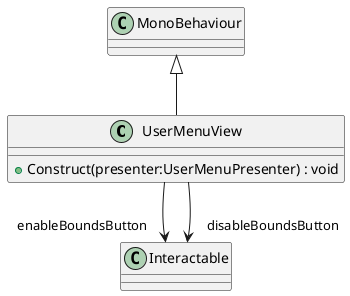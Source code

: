 @startuml
class UserMenuView {
    + Construct(presenter:UserMenuPresenter) : void
}
MonoBehaviour <|-- UserMenuView
UserMenuView --> "enableBoundsButton" Interactable
UserMenuView --> "disableBoundsButton" Interactable
@enduml
